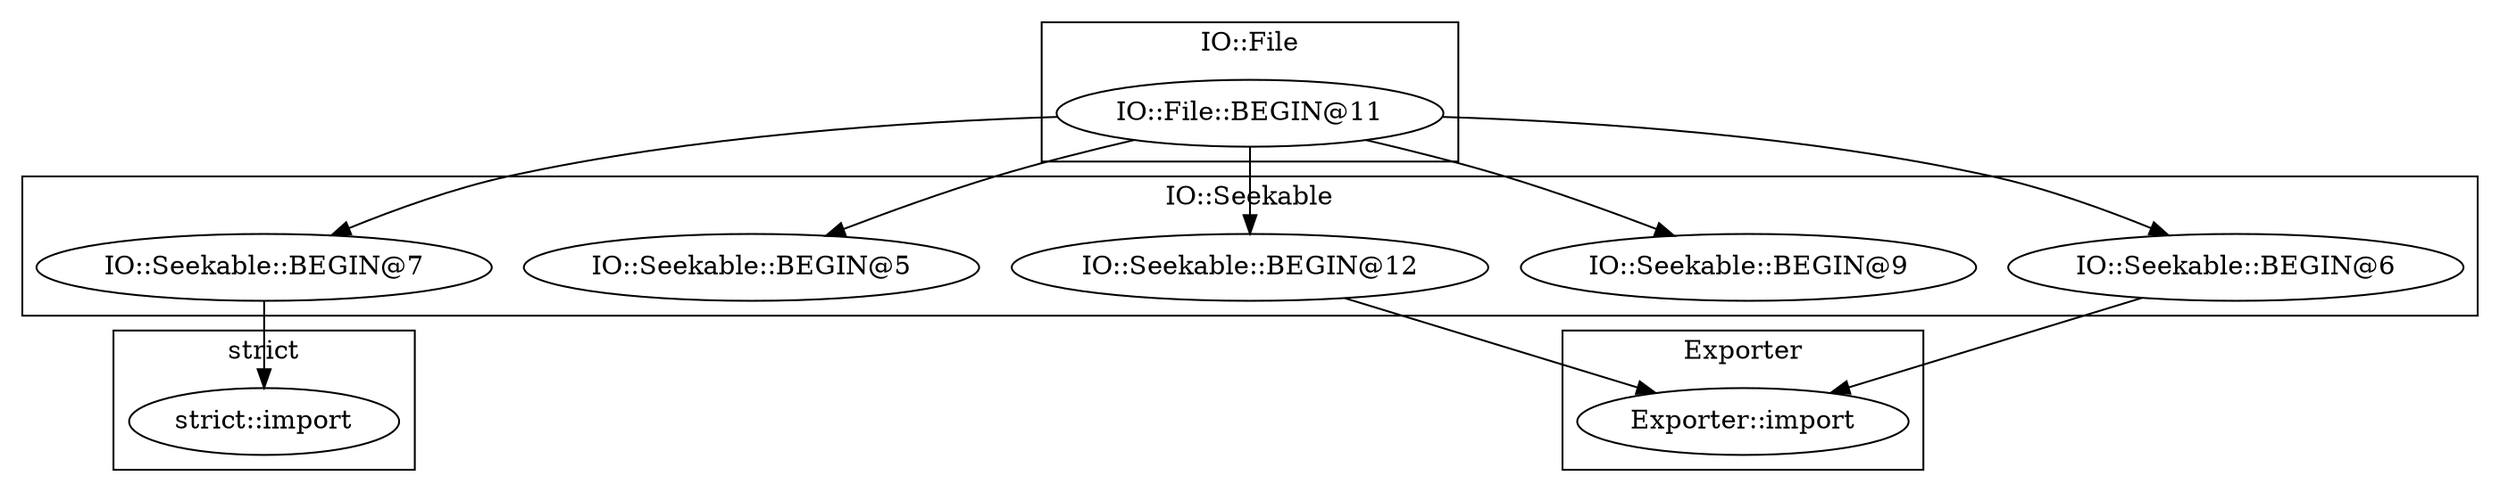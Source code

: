 digraph {
graph [overlap=false]
subgraph cluster_strict {
	label="strict";
	"strict::import";
}
subgraph cluster_Exporter {
	label="Exporter";
	"Exporter::import";
}
subgraph cluster_IO_Seekable {
	label="IO::Seekable";
	"IO::Seekable::BEGIN@7";
	"IO::Seekable::BEGIN@9";
	"IO::Seekable::BEGIN@12";
	"IO::Seekable::BEGIN@5";
	"IO::Seekable::BEGIN@6";
}
subgraph cluster_IO_File {
	label="IO::File";
	"IO::File::BEGIN@11";
}
"IO::File::BEGIN@11" -> "IO::Seekable::BEGIN@7";
"IO::File::BEGIN@11" -> "IO::Seekable::BEGIN@5";
"IO::File::BEGIN@11" -> "IO::Seekable::BEGIN@9";
"IO::Seekable::BEGIN@12" -> "Exporter::import";
"IO::Seekable::BEGIN@6" -> "Exporter::import";
"IO::Seekable::BEGIN@7" -> "strict::import";
"IO::File::BEGIN@11" -> "IO::Seekable::BEGIN@12";
"IO::File::BEGIN@11" -> "IO::Seekable::BEGIN@6";
}
